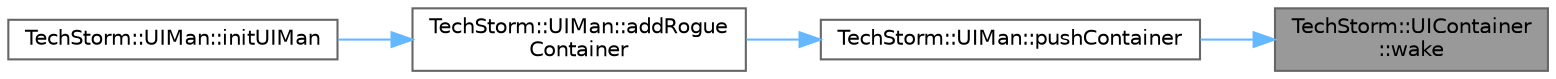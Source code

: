 digraph "TechStorm::UIContainer::wake"
{
 // LATEX_PDF_SIZE
  bgcolor="transparent";
  edge [fontname=Helvetica,fontsize=10,labelfontname=Helvetica,labelfontsize=10];
  node [fontname=Helvetica,fontsize=10,shape=box,height=0.2,width=0.4];
  rankdir="RL";
  Node1 [id="Node000001",label="TechStorm::UIContainer\l::wake",height=0.2,width=0.4,color="gray40", fillcolor="grey60", style="filled", fontcolor="black",tooltip=" "];
  Node1 -> Node2 [id="edge1_Node000001_Node000002",dir="back",color="steelblue1",style="solid",tooltip=" "];
  Node2 [id="Node000002",label="TechStorm::UIMan::pushContainer",height=0.2,width=0.4,color="grey40", fillcolor="white", style="filled",URL="$class_tech_storm_1_1_u_i_man.html#a9e07766736605e2a741c1d95f5e1ad45",tooltip=" "];
  Node2 -> Node3 [id="edge2_Node000002_Node000003",dir="back",color="steelblue1",style="solid",tooltip=" "];
  Node3 [id="Node000003",label="TechStorm::UIMan::addRogue\lContainer",height=0.2,width=0.4,color="grey40", fillcolor="white", style="filled",URL="$class_tech_storm_1_1_u_i_man.html#a5e1c0ab83ea889227028b3bc28c997c8",tooltip=" "];
  Node3 -> Node4 [id="edge3_Node000003_Node000004",dir="back",color="steelblue1",style="solid",tooltip=" "];
  Node4 [id="Node000004",label="TechStorm::UIMan::initUIMan",height=0.2,width=0.4,color="grey40", fillcolor="white", style="filled",URL="$class_tech_storm_1_1_u_i_man.html#a947b182a693d899a6b0051f569372a06",tooltip=" "];
}
